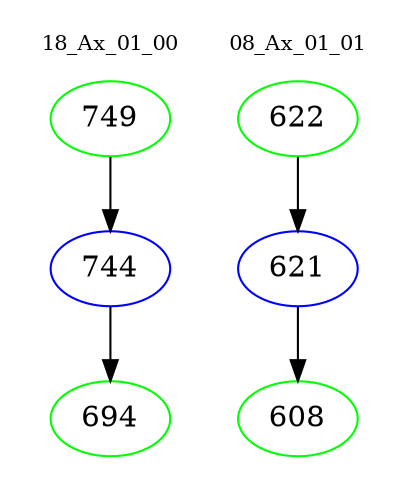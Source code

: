 digraph{
subgraph cluster_0 {
color = white
label = "18_Ax_01_00";
fontsize=10;
T0_749 [label="749", color="green"]
T0_749 -> T0_744 [color="black"]
T0_744 [label="744", color="blue"]
T0_744 -> T0_694 [color="black"]
T0_694 [label="694", color="green"]
}
subgraph cluster_1 {
color = white
label = "08_Ax_01_01";
fontsize=10;
T1_622 [label="622", color="green"]
T1_622 -> T1_621 [color="black"]
T1_621 [label="621", color="blue"]
T1_621 -> T1_608 [color="black"]
T1_608 [label="608", color="green"]
}
}
